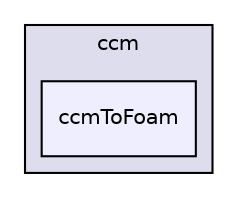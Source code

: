 digraph "applications/utilities/mesh/conversion/ccm/ccmToFoam" {
  bgcolor=transparent;
  compound=true
  node [ fontsize="10", fontname="Helvetica"];
  edge [ labelfontsize="10", labelfontname="Helvetica"];
  subgraph clusterdir_4a9dfa6633589fadd8503344b69288e7 {
    graph [ bgcolor="#ddddee", pencolor="black", label="ccm" fontname="Helvetica", fontsize="10", URL="dir_4a9dfa6633589fadd8503344b69288e7.html"]
  dir_593367381191fea95e621c85f8e9b5f3 [shape=box, label="ccmToFoam", style="filled", fillcolor="#eeeeff", pencolor="black", URL="dir_593367381191fea95e621c85f8e9b5f3.html"];
  }
}
